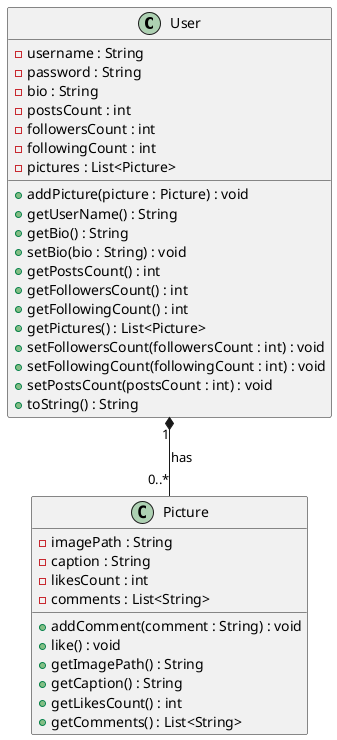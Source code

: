 @startuml
'https://plantuml.com/class-diagram

class User {
- username : String
- password : String
- bio : String
- postsCount : int
- followersCount : int
- followingCount : int
- pictures : List<Picture>

+ addPicture(picture : Picture) : void
+ getUserName() : String
+ getBio() : String
+ setBio(bio : String) : void
+ getPostsCount() : int
+ getFollowersCount() : int
+ getFollowingCount() : int
+ getPictures() : List<Picture>
+ setFollowersCount(followersCount : int) : void
+ setFollowingCount(followingCount : int) : void
+ setPostsCount(postsCount : int) : void
+ toString() : String
}

class Picture {
- imagePath : String
- caption : String
- likesCount : int
- comments : List<String>

+ addComment(comment : String) : void
+ like() : void
+ getImagePath() : String
+ getCaption() : String
+ getLikesCount() : int
+ getComments() : List<String>
}

User "1" *-- "0..*" Picture : has
@enduml